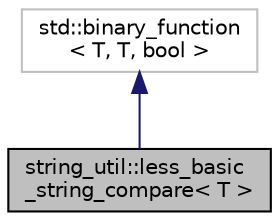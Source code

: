 digraph "string_util::less_basic_string_compare&lt; T &gt;"
{
  edge [fontname="Helvetica",fontsize="10",labelfontname="Helvetica",labelfontsize="10"];
  node [fontname="Helvetica",fontsize="10",shape=record];
  Node1 [label="string_util::less_basic\l_string_compare\< T \>",height=0.2,width=0.4,color="black", fillcolor="grey75", style="filled", fontcolor="black"];
  Node2 -> Node1 [dir="back",color="midnightblue",fontsize="10",style="solid"];
  Node2 [label="std::binary_function\l\< T, T, bool \>",height=0.2,width=0.4,color="grey75", fillcolor="white", style="filled"];
}
